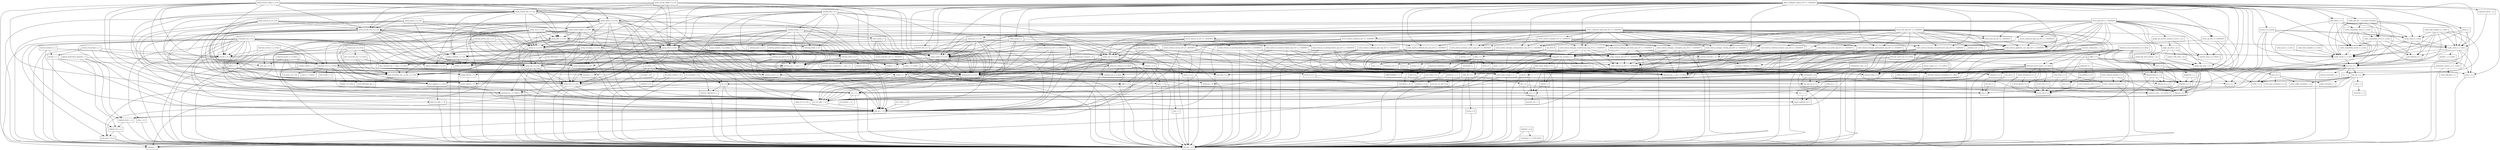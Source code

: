 digraph dependencies {
  node [shape = box, fontsize=10.0];
  activemq_broker_5_14_5 -> activemq_client_5_14_5;
  activemq_broker_5_14_5 -> geronimo_jms_1_1_spec_1_1_1;
  activemq_broker_5_14_5 -> hawtbuf_1_11;
  activemq_broker_5_14_5 -> jboss_transaction_api_1_2_spec_1_0_1_Final;
  activemq_broker_5_14_5 -> org_osgi_core_6_0_0;
  activemq_broker_5_14_5 -> slf4j_api_1_7_25;
  activemq_broker_5_14_5 -> xml_apis_1_4_01;
  activemq_client_5_14_5 -> commons_net_3_6;
  activemq_client_5_14_5 -> geronimo_j2ee_management_1_1_spec_1_0_1;
  activemq_client_5_14_5 -> geronimo_jms_1_1_spec_1_1_1;
  activemq_client_5_14_5 -> hawtbuf_1_11;
  activemq_client_5_14_5 -> jboss_transaction_api_1_2_spec_1_0_1_Final;
  activemq_client_5_14_5 -> slf4j_api_1_7_25;
  activemq_client_5_14_5 -> xml_apis_1_4_01;
  activemq_jms_pool_5_14_5 -> commons_pool2_2_4_2;
  activemq_jms_pool_5_14_5 -> geronimo_jms_1_1_spec_1_1_1;
  activemq_jms_pool_5_14_5 -> jboss_transaction_api_1_2_spec_1_0_1_Final;
  activemq_jms_pool_5_14_5 -> slf4j_api_1_7_25;
  activemq_kahadb_store_5_14_5 -> activemq_broker_5_14_5;
  activemq_kahadb_store_5_14_5 -> activemq_client_5_14_5;
  activemq_kahadb_store_5_14_5 -> geronimo_jms_1_1_spec_1_1_1;
  activemq_kahadb_store_5_14_5 -> jboss_transaction_api_1_2_spec_1_0_1_Final;
  activemq_kahadb_store_5_14_5 -> slf4j_api_1_7_25;
  activemq_openwire_legacy_5_14_5 -> activemq_client_5_14_5;
  activemq_pool_5_14_5 -> activemq_client_5_14_5;
  activemq_pool_5_14_5 -> activemq_jms_pool_5_14_5;
  activemq_pool_5_14_5 -> geronimo_jms_1_1_spec_1_1_1;
  activemq_pool_5_14_5 -> jboss_transaction_api_1_2_spec_1_0_1_Final;
  activemq_pool_5_14_5 -> slf4j_api_1_7_25;
  activemq_spring_5_14_5 -> activemq_broker_5_14_5;
  activemq_spring_5_14_5 -> activemq_client_5_14_5;
  activemq_spring_5_14_5 -> activemq_jms_pool_5_14_5;
  activemq_spring_5_14_5 -> activemq_pool_5_14_5;
  activemq_spring_5_14_5 -> geronimo_jms_1_1_spec_1_1_1;
  activemq_spring_5_14_5 -> jboss_transaction_api_1_2_spec_1_0_1_Final;
  activemq_spring_5_14_5 -> org_osgi_core_6_0_0;
  activemq_spring_5_14_5 -> slf4j_api_1_7_25;
  activemq_spring_5_14_5 -> spring_beans_5_0_0_RC1;
  activemq_spring_5_14_5 -> spring_context_5_0_0_RC1;
  activemq_spring_5_14_5 -> spring_core_5_0_0_RC1;
  activemq_spring_5_14_5 -> xbean_spring_4_5;
  activemq_web_5_14_5 -> activemq_broker_5_14_5;
  activemq_web_5_14_5 -> activemq_client_5_14_5;
  activemq_web_5_14_5 -> activemq_spring_5_14_5;
  activemq_web_5_14_5 -> geronimo_jms_1_1_spec_1_1_1;
  activemq_web_5_14_5 -> rome_1_0;
  activemq_web_5_14_5 -> slf4j_api_1_7_25;
  activemq_web_5_14_5 -> spring_beans_5_0_0_RC1;
  activemq_web_5_14_5 -> spring_core_5_0_0_RC1;
  activemq_web_5_14_5 -> spring_web_5_0_0_RC1;
  activemq_web_5_14_5 -> spring_webmvc_5_0_0_RC1;
  activemq_web_5_14_5 -> xstream_1_4_10;
  ant_1_10_1 -> ant_launcher_1_10_1;
  ant_1_10_1 -> xml_apis_1_4_01;
  asm_tree_5_2 -> asm_5_2;
  asm_util_5_2 -> asm_5_2;
  asm_util_5_2 -> asm_tree_5_2;
  aspectjweaver_1_9_0_BETA_4 -> jcl_over_slf4j_1_7_25;
  aspectjweaver_1_9_0_BETA_4 -> xml_apis_1_4_01;
  atmosphere_runtime_2_4_11_vaadin1 -> commons_pool2_2_4_2;
  atmosphere_runtime_2_4_11_vaadin1 -> vaadin_slf4j_jdk14_1_6_1;
  atmosphere_runtime_2_4_11_vaadin1 -> xml_apis_1_4_01;
  autoencoder_0_1 -> ejml_0_22;
  autoencoder_0_1 -> jcommon_1_0_16;
  autoencoder_0_1 -> jfreechart_1_0_13;
  autoencoder_0_1 -> scala_library_2_10_2;
  autoencoder_0_1 -> scala_swing_2_10_2;
  autoencoder_0_1 -> weka_dev_3_9_1;
  bcpkix_jdk15on_1_57 -> bcprov_jdk15on_1_57;
  bmad_2_4 -> weka_dev_3_9_1;
  bounce_0_18 -> xml_apis_1_4_01;
  cglib_3_2_5 -> ant_1_10_1;
  cglib_3_2_5 -> asm_5_2;
  citizen_intelligence_agency_2017_6_7_SNAPSHOT -> commons_beanutils_1_9_3;
  citizen_intelligence_agency_2017_6_7_SNAPSHOT -> commons_lang_2_6_0_redhat_6;
  citizen_intelligence_agency_2017_6_7_SNAPSHOT -> commons_lang3_3_5;
  citizen_intelligence_agency_2017_6_7_SNAPSHOT -> dcharts_2_0_0_hack23;
  citizen_intelligence_agency_2017_6_7_SNAPSHOT -> ehcache_2_10_4;
  citizen_intelligence_agency_2017_6_7_SNAPSHOT -> ehcache_web_2_0_4;
  citizen_intelligence_agency_2017_6_7_SNAPSHOT -> gantt_addon_1_0_0;
  citizen_intelligence_agency_2017_6_7_SNAPSHOT -> hibernate_jpa_2_1_api_1_0_0_Final;
  citizen_intelligence_agency_2017_6_7_SNAPSHOT -> joda_time_2_9_9;
  citizen_intelligence_agency_2017_6_7_SNAPSHOT -> jsoup_1_10_2;
  citizen_intelligence_agency_2017_6_7_SNAPSHOT -> model_common_api_2017_6_7_SNAPSHOT;
  citizen_intelligence_agency_2017_6_7_SNAPSHOT -> model_external_riksdagen_documentcontent_impl_2017_6_7_SNAPSHOT;
  citizen_intelligence_agency_2017_6_7_SNAPSHOT -> model_external_riksdagen_dokumentlista_impl_2017_6_7_SNAPSHOT;
  citizen_intelligence_agency_2017_6_7_SNAPSHOT -> model_external_riksdagen_dokumentstatus_impl_2017_6_7_SNAPSHOT;
  citizen_intelligence_agency_2017_6_7_SNAPSHOT -> model_external_riksdagen_person_impl_2017_6_7_SNAPSHOT;
  citizen_intelligence_agency_2017_6_7_SNAPSHOT -> model_external_riksdagen_utskottsforslag_impl_2017_6_7_SNAPSHOT;
  citizen_intelligence_agency_2017_6_7_SNAPSHOT -> model_external_worldbank_data_impl_2017_6_7_SNAPSHOT;
  citizen_intelligence_agency_2017_6_7_SNAPSHOT -> model_internal_application_user_impl_2017_6_7_SNAPSHOT;
  citizen_intelligence_agency_2017_6_7_SNAPSHOT -> qrcode_2_1;
  citizen_intelligence_agency_2017_6_7_SNAPSHOT -> responsive_layout_1_3_4;
  citizen_intelligence_agency_2017_6_7_SNAPSHOT -> service_api_2017_6_7_SNAPSHOT;
  citizen_intelligence_agency_2017_6_7_SNAPSHOT -> service_external_esv_2017_6_7_SNAPSHOT;
  citizen_intelligence_agency_2017_6_7_SNAPSHOT -> slf4j_api_1_7_25;
  citizen_intelligence_agency_2017_6_7_SNAPSHOT -> spring_aop_5_0_0_RC1;
  citizen_intelligence_agency_2017_6_7_SNAPSHOT -> spring_beans_5_0_0_RC1;
  citizen_intelligence_agency_2017_6_7_SNAPSHOT -> spring_context_5_0_0_RC1;
  citizen_intelligence_agency_2017_6_7_SNAPSHOT -> spring_security_core_5_0_0_M1;
  citizen_intelligence_agency_2017_6_7_SNAPSHOT -> spring_security_web_5_0_0_M1;
  citizen_intelligence_agency_2017_6_7_SNAPSHOT -> spring_tx_5_0_0_RC1;
  citizen_intelligence_agency_2017_6_7_SNAPSHOT -> spring_web_5_0_0_RC1;
  citizen_intelligence_agency_2017_6_7_SNAPSHOT -> vaadin_compatibility_server_8_1_0_beta1;
  citizen_intelligence_agency_2017_6_7_SNAPSHOT -> vaadin_compatibility_shared_8_1_0_beta1;
  citizen_intelligence_agency_2017_6_7_SNAPSHOT -> vaadin_grid_util_1_2_0_hack23v7vaadin8r3;
  citizen_intelligence_agency_2017_6_7_SNAPSHOT -> vaadin_server_8_1_0_beta1;
  citizen_intelligence_agency_2017_6_7_SNAPSHOT -> vaadin_shared_8_1_0_beta1;
  citizen_intelligence_agency_2017_6_7_SNAPSHOT -> vaadin_spring_2_0_1;
  colt_2_1_4 -> concurrent_1_3_4;
  commons_beanutils_1_9_3 -> commons_collections_3_2_2_redhat_2;
  commons_beanutils_1_9_3 -> jcl_over_slf4j_1_7_25;
  commons_collections4_4_1 -> xml_apis_1_4_01;
  commons_configuration_1_10 -> commons_beanutils_1_9_3;
  commons_configuration_1_10 -> commons_codec_1_10_0_redhat_5;
  commons_configuration_1_10 -> commons_collections_3_2_2_redhat_2;
  commons_configuration_1_10 -> commons_lang_2_6_0_redhat_6;
  commons_configuration_1_10 -> jcl_over_slf4j_1_7_25;
  commons_configuration_1_10 -> xml_apis_1_4_01;
  commons_dbcp2_2_1_1 -> commons_pool2_2_4_2;
  commons_dbcp2_2_1_1 -> jboss_transaction_api_1_2_spec_1_0_1_Final;
  commons_dbcp2_2_1_1 -> jcl_over_slf4j_1_7_25;
  commons_pool2_2_4_2 -> cglib_3_2_5;
  core_1_1_2 -> arpack_combined_all_0_1;
  dcharts_2_0_0_hack23 -> commons_codec_1_10_0_redhat_5;
  dcharts_2_0_0_hack23 -> commons_lang3_3_5;
  dcharts_2_0_0_hack23 -> gwt_user_2_8_1;
  dcharts_2_0_0_hack23 -> vaadin_client_8_1_0_beta1;
  dcharts_2_0_0_hack23 -> vaadin_server_8_1_0_beta1;
  dcharts_2_0_0_hack23 -> vaadin_shared_8_1_0_beta1;
  dom4j_1_6_1 -> xml_apis_1_4_01;
  dom4j_1_6_1 -> xpp3_1_1_6;
  ehcache_2_10_4 -> hibernate_core_5_2_10_Final;
  ehcache_2_10_4 -> jboss_transaction_api_1_2_spec_1_0_1_Final;
  ehcache_2_10_4 -> slf4j_api_1_7_25;
  ehcache_2_10_4 -> xml_apis_1_4_01;
  ehcache_3_3_1 -> cache_api_1_0_0;
  ehcache_3_3_1 -> slf4j_api_1_7_25;
  ehcache_3_3_1 -> xml_apis_1_4_01;
  ehcache_clustered_3_3_1 -> ehcache_2_10_4;
  ehcache_clustered_3_3_1 -> ehcache_3_3_1;
  ehcache_clustered_3_3_1 -> slf4j_api_1_7_25;
  ehcache_clustered_3_3_1 -> xml_apis_1_4_01;
  ehcache_transactions_3_3_1 -> ehcache_2_10_4;
  ehcache_transactions_3_3_1 -> ehcache_3_3_1;
  ehcache_transactions_3_3_1 -> jboss_transaction_api_1_2_spec_1_0_1_Final;
  ehcache_transactions_3_3_1 -> slf4j_api_1_7_25;
  ehcache_transactions_3_3_1 -> xml_apis_1_4_01;
  ehcache_web_2_0_4 -> ehcache_2_10_4;
  ehcache_web_2_0_4 -> slf4j_api_1_7_25;
  encrypt_properties_2017_6_7_SNAPSHOT -> bcprov_jdk15on_1_57;
  encrypt_properties_2017_6_7_SNAPSHOT -> jasypt_1_9_3_redhat_3;
  fluent_hc_4_5_3 -> httpclient_4_5_3;
  fluent_hc_4_5_3 -> httpcore_4_4_6;
  gantt_addon_1_0_0 -> gwt_user_2_8_1;
  gantt_addon_1_0_0 -> vaadin_client_8_1_0_beta1;
  gantt_addon_1_0_0 -> vaadin_compatibility_client_8_1_0_beta1;
  gantt_addon_1_0_0 -> vaadin_compatibility_server_8_1_0_beta1;
  gantt_addon_1_0_0 -> vaadin_compatibility_shared_8_1_0_beta1;
  gantt_addon_1_0_0 -> vaadin_server_8_1_0_beta1;
  gantt_addon_1_0_0 -> vaadin_shared_8_1_0_beta1;
  geronimo_jms_1_1_spec_1_1_1 -> jboss_transaction_api_1_2_spec_1_0_1_Final;
  google_api_client_1_22_0 -> google_http_client_1_22_0;
  google_api_client_1_22_0 -> google_http_client_jackson2_1_22_0;
  google_api_client_1_22_0 -> google_oauth_client_1_22_0;
  google_api_client_1_22_0 -> guava_22_0;
  google_api_services_translate_v2_rev51_1_22_0 -> google_api_client_1_22_0;
  google_api_services_translate_v2_rev51_1_22_0 -> google_http_client_1_22_0;
  google_http_client_1_22_0 -> httpclient_4_5_3;
  google_http_client_1_22_0 -> httpcore_4_4_6;
  google_http_client_1_22_0 -> jsr305_1_3_9;
  google_http_client_jackson2_1_22_0 -> google_http_client_1_22_0;
  google_http_client_jackson2_1_22_0 -> jackson_core_2_9_0_pr3;
  google_oauth_client_1_22_0 -> google_http_client_1_22_0;
  googleauth_1_1_1 -> commons_codec_1_10_0_redhat_5;
  googleauth_1_1_1 -> httpclient_4_5_3;
  guava_22_0 -> animal_sniffer_annotations_1_14;
  guava_22_0 -> error_prone_annotations_2_0_18;
  guava_22_0 -> j2objc_annotations_1_1;
  guava_22_0 -> jsr305_1_3_9;
  gwt_dev_2_8_1 -> animal_sniffer_annotations_1_14;
  gwt_dev_2_8_1 -> ant_1_10_1;
  gwt_dev_2_8_1 -> asm_5_2;
  gwt_dev_2_8_1 -> colt_2_1_4;
  gwt_dev_2_8_1 -> gson_2_8_1;
  gwt_dev_2_8_1 -> j2objc_annotations_1_1;
  gwt_dev_2_8_1 -> jsr305_1_3_9;
  gwt_dev_2_8_1 -> org_osgi_core_6_0_0;
  gwt_dev_2_8_1 -> xml_apis_1_4_01;
  gwt_elemental_2_8_1 -> gwt_user_2_8_1;
  gwt_user_2_8_1 -> asm_5_2;
  gwt_user_2_8_1 -> commons_io_2_5;
  gwt_user_2_8_1 -> gson_2_8_1;
  gwt_user_2_8_1 -> gwt_dev_2_8_1;
  gwt_user_2_8_1 -> icu4j_59_1;
  gwt_user_2_8_1 -> jsinterop_annotations_1_0_1;
  gwt_user_2_8_1 -> jsr305_1_3_9;
  gwt_user_2_8_1 -> junit_4_12;
  gwt_user_2_8_1 -> sac_1_3;
  gwt_user_2_8_1 -> validation_api_2_0_0_Beta2;
  gwt_user_2_8_1 -> xml_apis_1_4_01;
  hawtdispatch_1_22 -> asm_5_2;
  hawtdispatch_1_22 -> org_osgi_core_6_0_0;
  hawtdispatch_scala_1_22 -> hawtdispatch_1_22;
  hawtdispatch_scala_1_22 -> scala_library_2_10_2;
  hawtdispatch_transport_1_22 -> hawtbuf_1_11;
  hawtdispatch_transport_1_22 -> hawtdispatch_1_22;
  hibernate_commons_annotations_5_0_1_Final -> jboss_logging_3_3_1_Final;
  hibernate_core_5_2_10_Final -> ant_1_10_1;
  hibernate_core_5_2_10_Final -> antlr_2_7_7_redhat_7;
  hibernate_core_5_2_10_Final -> byte_buddy_1_7_0;
  hibernate_core_5_2_10_Final -> classmate_1_3_3;
  hibernate_core_5_2_10_Final -> dom4j_1_6_1;
  hibernate_core_5_2_10_Final -> hibernate_commons_annotations_5_0_1_Final;
  hibernate_core_5_2_10_Final -> hibernate_jpa_2_1_api_1_0_0_Final;
  hibernate_core_5_2_10_Final -> jandex_2_0_3_Final;
  hibernate_core_5_2_10_Final -> javassist_3_22_0_CR1;
  hibernate_core_5_2_10_Final -> jboss_logging_3_3_1_Final;
  hibernate_core_5_2_10_Final -> jboss_transaction_api_1_2_spec_1_0_1_Final;
  hibernate_core_5_2_10_Final -> validation_api_2_0_0_Beta2;
  hibernate_core_5_2_10_Final -> xml_apis_1_4_01;
  hibernate_ehcache_5_2_10_Final -> ehcache_2_10_4;
  hibernate_ehcache_5_2_10_Final -> hibernate_core_5_2_10_Final;
  hibernate_ehcache_5_2_10_Final -> jboss_logging_3_3_1_Final;
  hibernate_ehcache_5_2_10_Final -> jboss_transaction_api_1_2_spec_1_0_1_Final;
  hibernate_jcache_5_2_10_Final -> cache_api_1_0_0;
  hibernate_jcache_5_2_10_Final -> hibernate_core_5_2_10_Final;
  hibernate_jcache_5_2_10_Final -> jboss_logging_3_3_1_Final;
  hibernate_jcache_5_2_10_Final -> jboss_transaction_api_1_2_spec_1_0_1_Final;
  hibernate_search_elasticsearch_5_8_0_Beta2 -> gson_2_8_1;
  hibernate_search_elasticsearch_5_8_0_Beta2 -> hibernate_commons_annotations_5_0_1_Final;
  hibernate_search_elasticsearch_5_8_0_Beta2 -> hibernate_search_engine_5_8_0_Beta2;
  hibernate_search_elasticsearch_5_8_0_Beta2 -> httpasyncclient_4_1_2;
  hibernate_search_elasticsearch_5_8_0_Beta2 -> httpclient_4_5_3;
  hibernate_search_elasticsearch_5_8_0_Beta2 -> httpcore_4_4_6;
  hibernate_search_elasticsearch_5_8_0_Beta2 -> jboss_logging_3_3_1_Final;
  hibernate_search_elasticsearch_5_8_0_Beta2 -> lucene_analyzers_common_5_5_4;
  hibernate_search_elasticsearch_5_8_0_Beta2 -> lucene_core_5_5_4;
  hibernate_search_elasticsearch_5_8_0_Beta2 -> lucene_facet_5_5_4;
  hibernate_search_elasticsearch_5_8_0_Beta2 -> rest_5_3_0;
  hibernate_search_elasticsearch_5_8_0_Beta2 -> sniffer_5_3_0;
  hibernate_search_engine_5_8_0_Beta2 -> hibernate_commons_annotations_5_0_1_Final;
  hibernate_search_engine_5_8_0_Beta2 -> jboss_logging_3_3_1_Final;
  hibernate_search_engine_5_8_0_Beta2 -> jboss_transaction_api_1_2_spec_1_0_1_Final;
  hibernate_search_engine_5_8_0_Beta2 -> lucene_analyzers_common_5_5_4;
  hibernate_search_engine_5_8_0_Beta2 -> lucene_core_5_5_4;
  hibernate_search_engine_5_8_0_Beta2 -> lucene_facet_5_5_4;
  hibernate_search_engine_5_8_0_Beta2 -> lucene_misc_5_5_4;
  hibernate_search_engine_5_8_0_Beta2 -> lucene_queries_5_5_4;
  hibernate_search_engine_5_8_0_Beta2 -> lucene_queryparser_5_5_4;
  hibernate_search_engine_5_8_0_Beta2 -> xml_apis_1_4_01;
  hibernate_search_orm_5_8_0_Beta2 -> hibernate_commons_annotations_5_0_1_Final;
  hibernate_search_orm_5_8_0_Beta2 -> hibernate_core_5_2_10_Final;
  hibernate_search_orm_5_8_0_Beta2 -> hibernate_jpa_2_1_api_1_0_0_Final;
  hibernate_search_orm_5_8_0_Beta2 -> hibernate_search_engine_5_8_0_Beta2;
  hibernate_search_orm_5_8_0_Beta2 -> jboss_transaction_api_1_2_spec_1_0_1_Final;
  hibernate_search_orm_5_8_0_Beta2 -> lucene_core_5_5_4;
  hibernate_validator_6_0_0_Beta2 -> classmate_1_3_3;
  hibernate_validator_6_0_0_Beta2 -> hibernate_jpa_2_1_api_1_0_0_Final;
  hibernate_validator_6_0_0_Beta2 -> jboss_logging_3_3_1_Final;
  hibernate_validator_6_0_0_Beta2 -> joda_time_2_9_9;
  hibernate_validator_6_0_0_Beta2 -> jsoup_1_10_2;
  hibernate_validator_6_0_0_Beta2 -> validation_api_2_0_0_Beta2;
  hibernate_validator_6_0_0_Beta2 -> xml_apis_1_4_01;
  httpasyncclient_4_1_2 -> httpclient_4_5_3;
  httpasyncclient_4_1_2 -> httpcore_4_4_6;
  httpasyncclient_4_1_2 -> httpcore_nio_4_4_5;
  httpasyncclient_4_1_2 -> jcl_over_slf4j_1_7_25;
  httpclient_4_5_3 -> commons_codec_1_10_0_redhat_5;
  httpclient_4_5_3 -> httpcore_4_4_6;
  httpclient_4_5_3 -> jcl_over_slf4j_1_7_25;
  httpcore_nio_4_4_5 -> httpcore_4_4_6;
  hyperjaxb3_ejb_roundtrip_0_6_1 -> commons_io_2_5;
  hyperjaxb3_ejb_roundtrip_0_6_1 -> commons_lang3_3_5;
  hyperjaxb3_ejb_roundtrip_0_6_1 -> hibernate_jpa_2_1_api_1_0_0_Final;
  hyperjaxb3_ejb_roundtrip_0_6_1 -> hyperjaxb3_ejb_runtime_0_6_1;
  hyperjaxb3_ejb_roundtrip_0_6_1 -> jaxb2_basics_runtime_0_11_1;
  hyperjaxb3_ejb_roundtrip_0_6_1 -> jaxb2_basics_testing_0_10_0;
  hyperjaxb3_ejb_roundtrip_0_6_1 -> jcl_over_slf4j_1_7_25;
  hyperjaxb3_ejb_roundtrip_0_6_1 -> junit_4_12;
  hyperjaxb3_ejb_roundtrip_0_6_1 -> xml_apis_1_4_01;
  hyperjaxb3_ejb_roundtrip_0_6_1 -> xmlunit_1_5;
  hyperjaxb3_ejb_runtime_0_6_1 -> commons_lang3_3_5;
  hyperjaxb3_ejb_runtime_0_6_1 -> hibernate_jpa_2_1_api_1_0_0_Final;
  hyperjaxb3_ejb_runtime_0_6_1 -> xml_apis_1_4_01;
  icu4j_59_1 -> xml_apis_1_4_01;
  itext_2_1_7 -> bcpkix_jdk15on_1_57;
  itext_2_1_7 -> bcprov_jdk15on_1_57;
  itext_2_1_7 -> xml_apis_1_4_01;
  jackson_databind_2_9_0_pr3 -> jackson_annotations_2_9_0_pr3;
  jackson_databind_2_9_0_pr3 -> jackson_core_2_9_0_pr3;
  jackson_databind_2_9_0_pr3 -> xml_apis_1_4_01;
  jackson_mapper_asl_1_9_13_redhat_3 -> jackson_core_asl_1_9_13_redhat_3;
  jackson_mapper_asl_1_9_13_redhat_3 -> joda_time_2_9_9;
  jackson_mapper_asl_1_9_13_redhat_3 -> xml_apis_1_4_01;
  jandex_2_0_3_Final -> ant_1_10_1;
  jasypt_1_9_3_redhat_3 -> icu4j_59_1;
  jasypt_hibernate4_1_9_2 -> hibernate_core_5_2_10_Final;
  jasypt_hibernate4_1_9_2 -> jasypt_1_9_3_redhat_3;
  jasypt_spring31_1_9_3_redhat_3 -> jasypt_1_9_3_redhat_3;
  jasypt_spring31_1_9_3_redhat_3 -> spring_beans_5_0_0_RC1;
  jasypt_spring31_1_9_3_redhat_3 -> spring_context_5_0_0_RC1;
  jasypt_spring31_1_9_3_redhat_3 -> spring_core_5_0_0_RC1;
  jasypt_spring31_1_9_3_redhat_3 -> xml_apis_1_4_01;
  java_cup_11b_2015_03_26 -> ant_1_10_1;
  javamelody_core_1_67_0 -> activation_1_1;
  javamelody_core_1_67_0 -> commons_dbcp2_2_1_1;
  javamelody_core_1_67_0 -> ehcache_2_10_4;
  javamelody_core_1_67_0 -> hibernate_core_5_2_10_Final;
  javamelody_core_1_67_0 -> hibernate_jpa_2_1_api_1_0_0_Final;
  javamelody_core_1_67_0 -> itext_2_1_7;
  javamelody_core_1_67_0 -> javax_interceptor_api_1_2;
  javamelody_core_1_67_0 -> javax_mail_1_6_0_rc2;
  javamelody_core_1_67_0 -> jrobin_1_6_0;
  javamelody_core_1_67_0 -> log4j_over_slf4j_1_7_25;
  javamelody_core_1_67_0 -> logback_classic_1_2_3;
  javamelody_core_1_67_0 -> logback_core_1_2_3;
  javamelody_core_1_67_0 -> slf4j_api_1_7_25;
  javamelody_core_1_67_0 -> spring_aop_5_0_0_RC1;
  javamelody_core_1_67_0 -> spring_beans_5_0_0_RC1;
  javamelody_core_1_67_0 -> spring_context_5_0_0_RC1;
  javamelody_core_1_67_0 -> spring_core_5_0_0_RC1;
  javamelody_core_1_67_0 -> spring_web_5_0_0_RC1;
  javamelody_core_1_67_0 -> xml_apis_1_4_01;
  javamelody_core_1_67_0 -> xstream_1_4_10;
  javax_mail_1_6_0_rc2 -> activation_1_1;
  javax_mail_1_6_0_rc2 -> xml_apis_1_4_01;
  jaxb2_basics_runtime_0_11_1 -> activation_1_1;
  jaxb2_basics_runtime_0_11_1 -> xml_apis_1_4_01;
  jaxb2_basics_testing_0_10_0 -> commons_io_2_5;
  jaxb2_basics_testing_0_10_0 -> jaxb2_basics_runtime_0_11_1;
  jaxb2_basics_testing_0_10_0 -> jcl_over_slf4j_1_7_25;
  jaxb2_basics_testing_0_10_0 -> junit_4_12;
  jaxb2_basics_testing_0_10_0 -> xml_apis_1_4_01;
  jaxb2_basics_testing_0_10_0 -> xmlunit_1_5;
  jaxb2_basics_tools_0_10_0 -> commons_beanutils_1_9_3;
  jaxb2_basics_tools_0_10_0 -> commons_lang3_3_5;
  jaxb2_basics_tools_0_10_0 -> jaxb2_basics_runtime_0_11_1;
  jaxb2_basics_tools_0_10_0 -> jcl_over_slf4j_1_7_25;
  jaxb2_basics_tools_0_10_0 -> spring_beans_5_0_0_RC1;
  jaxb2_basics_tools_0_10_0 -> spring_context_5_0_0_RC1;
  jaxb2_basics_tools_0_10_0 -> xml_apis_1_4_01;
  jboss_connector_api_1_7_spec_1_0_0_Final -> jboss_transaction_api_1_2_spec_1_0_1_Final;
  jboss_logging_3_3_1_Final -> log4j_over_slf4j_1_7_25;
  jboss_logging_3_3_1_Final -> slf4j_api_1_7_25;
  jboss_transaction_api_1_2_spec_1_0_1_Final -> javax_interceptor_api_1_2;
  jboss_transaction_spi_7_6_0_Final -> jboss_connector_api_1_7_spec_1_0_0_Final;
  jboss_transaction_spi_7_6_0_Final -> jboss_logging_3_3_1_Final;
  jboss_transaction_spi_7_6_0_Final -> jboss_transaction_api_1_2_spec_1_0_1_Final;
  jcl_over_slf4j_1_7_25 -> slf4j_api_1_7_25;
  jcommon_1_0_16 -> xml_apis_1_4_01;
  jdom2_2_0_6 -> xml_apis_1_4_01;
  jfilechooser_bookmarks_0_1_5 -> jclipboardhelper_0_1_0;
  jfreechart_1_0_13 -> jcommon_1_0_16;
  jfreechart_1_0_13 -> xml_apis_1_4_01;
  jna_platform_4_4_0 -> jna_4_4_0;
  jrobin_1_6_0 -> xml_apis_1_4_01;
  jsoup_1_10_2 -> xml_apis_1_4_01;
  jul_to_slf4j_1_7_25 -> slf4j_api_1_7_25;
  junit_4_12 -> hamcrest_core_1_3;
  liquibase_core_3_5_3 -> ant_1_10_1;
  liquibase_core_3_5_3 -> org_osgi_core_6_0_0;
  liquibase_core_3_5_3 -> snakeyaml_1_18;
  liquibase_core_3_5_3 -> spring_beans_5_0_0_RC1;
  liquibase_core_3_5_3 -> spring_context_5_0_0_RC1;
  liquibase_core_3_5_3 -> spring_core_5_0_0_RC1;
  liquibase_core_3_5_3 -> xml_apis_1_4_01;
  log4j_over_slf4j_1_7_25 -> slf4j_api_1_7_25;
  log4j_over_slf4j_1_7_25 -> xml_apis_1_4_01;
  logback_classic_1_2_3 -> logback_core_1_2_3;
  logback_classic_1_2_3 -> slf4j_api_1_7_25;
  logback_classic_1_2_3 -> xml_apis_1_4_01;
  logback_core_1_2_3 -> javax_mail_1_6_0_rc2;
  logback_core_1_2_3 -> xml_apis_1_4_01;
  logback_elasticsearch_appender_1_5 -> jackson_core_2_9_0_pr3;
  logback_elasticsearch_appender_1_5 -> logback_classic_1_2_3;
  logback_elasticsearch_appender_1_5 -> logback_core_1_2_3;
  logback_elasticsearch_appender_1_5 -> slf4j_api_1_7_25;
  lucene_analyzers_common_5_5_4 -> lucene_core_5_5_4;
  lucene_analyzers_common_5_5_4 -> xml_apis_1_4_01;
  lucene_analyzers_phonetic_5_5_4 -> commons_codec_1_10_0_redhat_5;
  lucene_analyzers_phonetic_5_5_4 -> lucene_analyzers_common_5_5_4;
  lucene_analyzers_phonetic_5_5_4 -> lucene_core_5_5_4;
  lucene_backward_codecs_5_5_4 -> lucene_core_5_5_4;
  lucene_facet_5_5_4 -> lucene_core_5_5_4;
  lucene_facet_5_5_4 -> lucene_queries_5_5_4;
  lucene_misc_5_5_4 -> lucene_core_5_5_4;
  lucene_queries_5_5_4 -> lucene_core_5_5_4;
  lucene_queryparser_5_5_4 -> lucene_core_5_5_4;
  lucene_queryparser_5_5_4 -> lucene_queries_5_5_4;
  lucene_queryparser_5_5_4 -> xml_apis_1_4_01;
  meka_1_9_1 -> autoencoder_0_1;
  meka_1_9_1 -> bmad_2_4;
  meka_1_9_1 -> jama_1_0_3;
  meka_1_9_1 -> jclipboardhelper_0_1_0;
  meka_1_9_1 -> jfilechooser_bookmarks_0_1_5;
  meka_1_9_1 -> markdownj_core_0_4;
  meka_1_9_1 -> mst_4_0;
  meka_1_9_1 -> mulan_1_4_0;
  meka_1_9_1 -> scala_library_2_10_2;
  meka_1_9_1 -> trove4j_3_0_3;
  meka_1_9_1 -> weka_dev_3_9_1;
  moa_2016_04 -> meka_1_9_1;
  moa_2016_04 -> sizeofag_1_0_0;
  moa_2016_04 -> weka_dev_3_9_1;
  model_common_impl_2017_6_7_SNAPSHOT -> model_common_api_2017_6_7_SNAPSHOT;
  model_common_impl_2017_6_7_SNAPSHOT -> slf4j_api_1_7_25;
  model_external_riksdagen_documentcontent_impl_2017_6_7_SNAPSHOT -> hibernate_jpa_2_1_api_1_0_0_Final;
  model_external_riksdagen_documentcontent_impl_2017_6_7_SNAPSHOT -> hyperjaxb3_ejb_roundtrip_0_6_1;
  model_external_riksdagen_documentcontent_impl_2017_6_7_SNAPSHOT -> jaxb2_basics_runtime_0_11_1;
  model_external_riksdagen_documentcontent_impl_2017_6_7_SNAPSHOT -> model_common_api_2017_6_7_SNAPSHOT;
  model_external_riksdagen_documentcontent_impl_2017_6_7_SNAPSHOT -> model_common_impl_2017_6_7_SNAPSHOT;
  model_external_riksdagen_documentcontent_impl_2017_6_7_SNAPSHOT -> xml_apis_1_4_01;
  model_external_riksdagen_dokumentlista_impl_2017_6_7_SNAPSHOT -> hibernate_jpa_2_1_api_1_0_0_Final;
  model_external_riksdagen_dokumentlista_impl_2017_6_7_SNAPSHOT -> hyperjaxb3_ejb_roundtrip_0_6_1;
  model_external_riksdagen_dokumentlista_impl_2017_6_7_SNAPSHOT -> jaxb2_basics_runtime_0_11_1;
  model_external_riksdagen_dokumentlista_impl_2017_6_7_SNAPSHOT -> model_common_api_2017_6_7_SNAPSHOT;
  model_external_riksdagen_dokumentlista_impl_2017_6_7_SNAPSHOT -> model_common_impl_2017_6_7_SNAPSHOT;
  model_external_riksdagen_dokumentlista_impl_2017_6_7_SNAPSHOT -> xml_apis_1_4_01;
  model_external_riksdagen_dokumentstatus_impl_2017_6_7_SNAPSHOT -> hibernate_jpa_2_1_api_1_0_0_Final;
  model_external_riksdagen_dokumentstatus_impl_2017_6_7_SNAPSHOT -> hyperjaxb3_ejb_roundtrip_0_6_1;
  model_external_riksdagen_dokumentstatus_impl_2017_6_7_SNAPSHOT -> jaxb2_basics_runtime_0_11_1;
  model_external_riksdagen_dokumentstatus_impl_2017_6_7_SNAPSHOT -> model_common_api_2017_6_7_SNAPSHOT;
  model_external_riksdagen_dokumentstatus_impl_2017_6_7_SNAPSHOT -> model_common_impl_2017_6_7_SNAPSHOT;
  model_external_riksdagen_dokumentstatus_impl_2017_6_7_SNAPSHOT -> xml_apis_1_4_01;
  model_external_riksdagen_person_impl_2017_6_7_SNAPSHOT -> hibernate_jpa_2_1_api_1_0_0_Final;
  model_external_riksdagen_person_impl_2017_6_7_SNAPSHOT -> hyperjaxb3_ejb_roundtrip_0_6_1;
  model_external_riksdagen_person_impl_2017_6_7_SNAPSHOT -> jaxb2_basics_runtime_0_11_1;
  model_external_riksdagen_person_impl_2017_6_7_SNAPSHOT -> model_common_api_2017_6_7_SNAPSHOT;
  model_external_riksdagen_person_impl_2017_6_7_SNAPSHOT -> model_common_impl_2017_6_7_SNAPSHOT;
  model_external_riksdagen_person_impl_2017_6_7_SNAPSHOT -> xml_apis_1_4_01;
  model_external_riksdagen_personlista_impl_2017_6_7_SNAPSHOT -> hibernate_jpa_2_1_api_1_0_0_Final;
  model_external_riksdagen_personlista_impl_2017_6_7_SNAPSHOT -> hyperjaxb3_ejb_roundtrip_0_6_1;
  model_external_riksdagen_personlista_impl_2017_6_7_SNAPSHOT -> jaxb2_basics_runtime_0_11_1;
  model_external_riksdagen_personlista_impl_2017_6_7_SNAPSHOT -> model_common_api_2017_6_7_SNAPSHOT;
  model_external_riksdagen_personlista_impl_2017_6_7_SNAPSHOT -> model_common_impl_2017_6_7_SNAPSHOT;
  model_external_riksdagen_personlista_impl_2017_6_7_SNAPSHOT -> xml_apis_1_4_01;
  model_external_riksdagen_utskottsforslag_impl_2017_6_7_SNAPSHOT -> hibernate_jpa_2_1_api_1_0_0_Final;
  model_external_riksdagen_utskottsforslag_impl_2017_6_7_SNAPSHOT -> hyperjaxb3_ejb_roundtrip_0_6_1;
  model_external_riksdagen_utskottsforslag_impl_2017_6_7_SNAPSHOT -> hyperjaxb3_ejb_runtime_0_6_1;
  model_external_riksdagen_utskottsforslag_impl_2017_6_7_SNAPSHOT -> jaxb2_basics_runtime_0_11_1;
  model_external_riksdagen_utskottsforslag_impl_2017_6_7_SNAPSHOT -> model_common_api_2017_6_7_SNAPSHOT;
  model_external_riksdagen_utskottsforslag_impl_2017_6_7_SNAPSHOT -> model_common_impl_2017_6_7_SNAPSHOT;
  model_external_riksdagen_utskottsforslag_impl_2017_6_7_SNAPSHOT -> xml_apis_1_4_01;
  model_external_riksdagen_votering_impl_2017_6_7_SNAPSHOT -> hibernate_jpa_2_1_api_1_0_0_Final;
  model_external_riksdagen_votering_impl_2017_6_7_SNAPSHOT -> hyperjaxb3_ejb_roundtrip_0_6_1;
  model_external_riksdagen_votering_impl_2017_6_7_SNAPSHOT -> jaxb2_basics_runtime_0_11_1;
  model_external_riksdagen_votering_impl_2017_6_7_SNAPSHOT -> model_common_api_2017_6_7_SNAPSHOT;
  model_external_riksdagen_votering_impl_2017_6_7_SNAPSHOT -> model_common_impl_2017_6_7_SNAPSHOT;
  model_external_riksdagen_votering_impl_2017_6_7_SNAPSHOT -> xml_apis_1_4_01;
  model_external_riksdagen_voteringlista_impl_2017_6_7_SNAPSHOT -> hibernate_jpa_2_1_api_1_0_0_Final;
  model_external_riksdagen_voteringlista_impl_2017_6_7_SNAPSHOT -> hyperjaxb3_ejb_roundtrip_0_6_1;
  model_external_riksdagen_voteringlista_impl_2017_6_7_SNAPSHOT -> jaxb2_basics_runtime_0_11_1;
  model_external_riksdagen_voteringlista_impl_2017_6_7_SNAPSHOT -> model_common_api_2017_6_7_SNAPSHOT;
  model_external_riksdagen_voteringlista_impl_2017_6_7_SNAPSHOT -> model_common_impl_2017_6_7_SNAPSHOT;
  model_external_riksdagen_voteringlista_impl_2017_6_7_SNAPSHOT -> xml_apis_1_4_01;
  model_external_val_kommunvalkrets_impl_2017_6_7_SNAPSHOT -> hibernate_jpa_2_1_api_1_0_0_Final;
  model_external_val_kommunvalkrets_impl_2017_6_7_SNAPSHOT -> hyperjaxb3_ejb_roundtrip_0_6_1;
  model_external_val_kommunvalkrets_impl_2017_6_7_SNAPSHOT -> jaxb2_basics_runtime_0_11_1;
  model_external_val_kommunvalkrets_impl_2017_6_7_SNAPSHOT -> model_common_api_2017_6_7_SNAPSHOT;
  model_external_val_kommunvalkrets_impl_2017_6_7_SNAPSHOT -> model_common_impl_2017_6_7_SNAPSHOT;
  model_external_val_kommunvalkrets_impl_2017_6_7_SNAPSHOT -> xml_apis_1_4_01;
  model_external_val_landstingvalkrets_impl_2017_6_7_SNAPSHOT -> hibernate_jpa_2_1_api_1_0_0_Final;
  model_external_val_landstingvalkrets_impl_2017_6_7_SNAPSHOT -> hyperjaxb3_ejb_roundtrip_0_6_1;
  model_external_val_landstingvalkrets_impl_2017_6_7_SNAPSHOT -> jaxb2_basics_runtime_0_11_1;
  model_external_val_landstingvalkrets_impl_2017_6_7_SNAPSHOT -> model_common_api_2017_6_7_SNAPSHOT;
  model_external_val_landstingvalkrets_impl_2017_6_7_SNAPSHOT -> model_common_impl_2017_6_7_SNAPSHOT;
  model_external_val_landstingvalkrets_impl_2017_6_7_SNAPSHOT -> xml_apis_1_4_01;
  model_external_val_partier_impl_2017_6_7_SNAPSHOT -> hibernate_jpa_2_1_api_1_0_0_Final;
  model_external_val_partier_impl_2017_6_7_SNAPSHOT -> hyperjaxb3_ejb_roundtrip_0_6_1;
  model_external_val_partier_impl_2017_6_7_SNAPSHOT -> jaxb2_basics_runtime_0_11_1;
  model_external_val_partier_impl_2017_6_7_SNAPSHOT -> model_common_api_2017_6_7_SNAPSHOT;
  model_external_val_partier_impl_2017_6_7_SNAPSHOT -> model_common_impl_2017_6_7_SNAPSHOT;
  model_external_val_partier_impl_2017_6_7_SNAPSHOT -> xml_apis_1_4_01;
  model_external_val_riksdagsvalkrets_impl_2017_6_7_SNAPSHOT -> hibernate_jpa_2_1_api_1_0_0_Final;
  model_external_val_riksdagsvalkrets_impl_2017_6_7_SNAPSHOT -> hyperjaxb3_ejb_roundtrip_0_6_1;
  model_external_val_riksdagsvalkrets_impl_2017_6_7_SNAPSHOT -> jaxb2_basics_runtime_0_11_1;
  model_external_val_riksdagsvalkrets_impl_2017_6_7_SNAPSHOT -> model_common_api_2017_6_7_SNAPSHOT;
  model_external_val_riksdagsvalkrets_impl_2017_6_7_SNAPSHOT -> model_common_impl_2017_6_7_SNAPSHOT;
  model_external_val_riksdagsvalkrets_impl_2017_6_7_SNAPSHOT -> xml_apis_1_4_01;
  model_external_worldbank_data_impl_2017_6_7_SNAPSHOT -> hibernate_jpa_2_1_api_1_0_0_Final;
  model_external_worldbank_data_impl_2017_6_7_SNAPSHOT -> hyperjaxb3_ejb_roundtrip_0_6_1;
  model_external_worldbank_data_impl_2017_6_7_SNAPSHOT -> jaxb2_basics_runtime_0_11_1;
  model_external_worldbank_data_impl_2017_6_7_SNAPSHOT -> model_common_api_2017_6_7_SNAPSHOT;
  model_external_worldbank_data_impl_2017_6_7_SNAPSHOT -> model_common_impl_2017_6_7_SNAPSHOT;
  model_external_worldbank_indicators_impl_2017_6_7_SNAPSHOT -> hibernate_jpa_2_1_api_1_0_0_Final;
  model_external_worldbank_indicators_impl_2017_6_7_SNAPSHOT -> hyperjaxb3_ejb_roundtrip_0_6_1;
  model_external_worldbank_indicators_impl_2017_6_7_SNAPSHOT -> jaxb2_basics_runtime_0_11_1;
  model_external_worldbank_indicators_impl_2017_6_7_SNAPSHOT -> model_common_api_2017_6_7_SNAPSHOT;
  model_external_worldbank_indicators_impl_2017_6_7_SNAPSHOT -> model_common_impl_2017_6_7_SNAPSHOT;
  model_external_worldbank_indicators_impl_2017_6_7_SNAPSHOT -> xml_apis_1_4_01;
  model_external_worldbank_topic_impl_2017_6_7_SNAPSHOT -> hibernate_jpa_2_1_api_1_0_0_Final;
  model_external_worldbank_topic_impl_2017_6_7_SNAPSHOT -> hyperjaxb3_ejb_roundtrip_0_6_1;
  model_external_worldbank_topic_impl_2017_6_7_SNAPSHOT -> jaxb2_basics_runtime_0_11_1;
  model_external_worldbank_topic_impl_2017_6_7_SNAPSHOT -> model_common_api_2017_6_7_SNAPSHOT;
  model_external_worldbank_topic_impl_2017_6_7_SNAPSHOT -> model_common_impl_2017_6_7_SNAPSHOT;
  model_external_worldbank_topic_impl_2017_6_7_SNAPSHOT -> xml_apis_1_4_01;
  model_internal_application_user_impl_2017_6_7_SNAPSHOT -> hibernate_jpa_2_1_api_1_0_0_Final;
  model_internal_application_user_impl_2017_6_7_SNAPSHOT -> jaxb2_basics_runtime_0_11_1;
  model_internal_application_user_impl_2017_6_7_SNAPSHOT -> model_common_api_2017_6_7_SNAPSHOT;
  model_internal_application_user_impl_2017_6_7_SNAPSHOT -> model_common_impl_2017_6_7_SNAPSHOT;
  model_internal_application_user_impl_2017_6_7_SNAPSHOT -> xml_apis_1_4_01;
  mtj_1_0_4 -> arpack_combined_all_0_1;
  mtj_1_0_4 -> core_1_1_2;
  mulan_1_4_0 -> weka_dev_3_9_1;
  mulan_1_4_0 -> xml_apis_1_4_01;
  narayana_jta_5_6_0_Final -> geronimo_jms_1_1_spec_1_1_1;
  narayana_jta_5_6_0_Final -> javax_interceptor_api_1_2;
  narayana_jta_5_6_0_Final -> jboss_connector_api_1_7_spec_1_0_0_Final;
  narayana_jta_5_6_0_Final -> jboss_logging_3_3_1_Final;
  narayana_jta_5_6_0_Final -> jboss_transaction_api_1_2_spec_1_0_1_Final;
  narayana_jta_5_6_0_Final -> jboss_transaction_spi_7_6_0_Final;
  narayana_jta_5_6_0_Final -> xml_apis_1_4_01;
  nekohtml_1_9_22 -> xercesImpl_2_11_0_SP5_redhat_1;
  nekohtml_1_9_22 -> xml_apis_1_4_01;
  netlib_java_1_1 -> arpack_combined_all_0_1;
  netlib_java_1_1 -> core_1_1_2;
  poi_3_16 -> commons_codec_1_10_0_redhat_5;
  poi_3_16 -> commons_collections4_4_1;
  poi_3_16 -> jcl_over_slf4j_1_7_25;
  poi_3_16 -> xml_apis_1_4_01;
  poi_ooxml_3_16 -> bcpkix_jdk15on_1_57;
  poi_ooxml_3_16 -> bcprov_jdk15on_1_57;
  poi_ooxml_3_16 -> commons_collections4_4_1;
  poi_ooxml_3_16 -> curvesapi_1_05;
  poi_ooxml_3_16 -> junit_4_12;
  poi_ooxml_3_16 -> poi_3_16;
  poi_ooxml_3_16 -> poi_ooxml_schemas_3_16;
  poi_ooxml_3_16 -> poi_scratchpad_3_16;
  poi_ooxml_3_16 -> xml_apis_1_4_01;
  poi_ooxml_3_16 -> xmlbeans_2_6_0;
  poi_ooxml_schemas_3_16 -> poi_ooxml_3_16;
  poi_ooxml_schemas_3_16 -> xml_apis_1_4_01;
  poi_ooxml_schemas_3_16 -> xmlbeans_2_6_0;
  poi_scratchpad_3_16 -> poi_3_16;
  poi_scratchpad_3_16 -> xml_apis_1_4_01;
  postgresql_42_1_1 -> jboss_transaction_api_1_2_spec_1_0_1_Final;
  postgresql_42_1_1 -> jna_4_4_0;
  postgresql_42_1_1 -> jna_platform_4_4_0;
  postgresql_42_1_1 -> org_osgi_core_6_0_0;
  postgresql_42_1_1 -> xml_apis_1_4_01;
  qrcode_2_1 -> gwt_user_2_8_1;
  qrcode_2_1 -> vaadin_client_8_1_0_beta1;
  qrcode_2_1 -> vaadin_server_8_1_0_beta1;
  qrcode_2_1 -> vaadin_shared_8_1_0_beta1;
  responsive_layout_1_3_4 -> vaadin_server_8_1_0_beta1;
  rest_5_3_0 -> httpasyncclient_4_1_2;
  rest_5_3_0 -> httpclient_4_5_3;
  rest_5_3_0 -> httpcore_4_4_6;
  rest_5_3_0 -> httpcore_nio_4_4_5;
  rest_5_3_0 -> jcl_over_slf4j_1_7_25;
  rome_1_0 -> xml_apis_1_4_01;
  scala_library_2_10_2 -> xml_apis_1_4_01;
  scala_swing_2_10_2 -> scala_library_2_10_2;
  service_api_2017_6_7_SNAPSHOT -> commons_lang3_3_5;
  service_api_2017_6_7_SNAPSHOT -> hibernate_jpa_2_1_api_1_0_0_Final;
  service_api_2017_6_7_SNAPSHOT -> model_internal_application_user_impl_2017_6_7_SNAPSHOT;
  service_component_agent_api_2017_6_7_SNAPSHOT -> model_internal_application_user_impl_2017_6_7_SNAPSHOT;
  service_component_agent_impl_2017_6_7_SNAPSHOT -> commons_lang3_3_5;
  service_component_agent_impl_2017_6_7_SNAPSHOT -> geronimo_jms_1_1_spec_1_1_1;
  service_component_agent_impl_2017_6_7_SNAPSHOT -> hibernate_jpa_2_1_api_1_0_0_Final;
  service_component_agent_impl_2017_6_7_SNAPSHOT -> joda_time_2_9_9;
  service_component_agent_impl_2017_6_7_SNAPSHOT -> model_external_riksdagen_documentcontent_impl_2017_6_7_SNAPSHOT;
  service_component_agent_impl_2017_6_7_SNAPSHOT -> model_external_riksdagen_dokumentlista_impl_2017_6_7_SNAPSHOT;
  service_component_agent_impl_2017_6_7_SNAPSHOT -> model_external_riksdagen_dokumentstatus_impl_2017_6_7_SNAPSHOT;
  service_component_agent_impl_2017_6_7_SNAPSHOT -> model_external_riksdagen_person_impl_2017_6_7_SNAPSHOT;
  service_component_agent_impl_2017_6_7_SNAPSHOT -> model_external_riksdagen_personlista_impl_2017_6_7_SNAPSHOT;
  service_component_agent_impl_2017_6_7_SNAPSHOT -> model_external_riksdagen_utskottsforslag_impl_2017_6_7_SNAPSHOT;
  service_component_agent_impl_2017_6_7_SNAPSHOT -> model_external_riksdagen_votering_impl_2017_6_7_SNAPSHOT;
  service_component_agent_impl_2017_6_7_SNAPSHOT -> model_external_riksdagen_voteringlista_impl_2017_6_7_SNAPSHOT;
  service_component_agent_impl_2017_6_7_SNAPSHOT -> model_external_worldbank_indicators_impl_2017_6_7_SNAPSHOT;
  service_component_agent_impl_2017_6_7_SNAPSHOT -> model_internal_application_user_impl_2017_6_7_SNAPSHOT;
  service_component_agent_impl_2017_6_7_SNAPSHOT -> service_component_agent_api_2017_6_7_SNAPSHOT;
  service_component_agent_impl_2017_6_7_SNAPSHOT -> service_data_api_2017_6_7_SNAPSHOT;
  service_component_agent_impl_2017_6_7_SNAPSHOT -> service_external_common_2017_6_7_SNAPSHOT;
  service_component_agent_impl_2017_6_7_SNAPSHOT -> service_external_riksdagen_2017_6_7_SNAPSHOT;
  service_component_agent_impl_2017_6_7_SNAPSHOT -> service_external_val_2017_6_7_SNAPSHOT;
  service_component_agent_impl_2017_6_7_SNAPSHOT -> service_external_worldbank_2017_6_7_SNAPSHOT;
  service_component_agent_impl_2017_6_7_SNAPSHOT -> slf4j_api_1_7_25;
  service_component_agent_impl_2017_6_7_SNAPSHOT -> spring_beans_5_0_0_RC1;
  service_component_agent_impl_2017_6_7_SNAPSHOT -> spring_context_5_0_0_RC1;
  service_component_agent_impl_2017_6_7_SNAPSHOT -> spring_jms_5_0_0_RC1;
  service_component_agent_impl_2017_6_7_SNAPSHOT -> spring_tx_5_0_0_RC1;
  service_data_api_2017_6_7_SNAPSHOT -> hibernate_jpa_2_1_api_1_0_0_Final;
  service_data_api_2017_6_7_SNAPSHOT -> model_internal_application_user_impl_2017_6_7_SNAPSHOT;
  service_data_impl_2017_6_7_SNAPSHOT -> commons_beanutils_1_9_3;
  service_data_impl_2017_6_7_SNAPSHOT -> commons_lang_2_6_0_redhat_6;
  service_data_impl_2017_6_7_SNAPSHOT -> commons_lang3_3_5;
  service_data_impl_2017_6_7_SNAPSHOT -> hibernate_core_5_2_10_Final;
  service_data_impl_2017_6_7_SNAPSHOT -> hibernate_jpa_2_1_api_1_0_0_Final;
  service_data_impl_2017_6_7_SNAPSHOT -> hibernate_search_engine_5_8_0_Beta2;
  service_data_impl_2017_6_7_SNAPSHOT -> hibernate_search_orm_5_8_0_Beta2;
  service_data_impl_2017_6_7_SNAPSHOT -> liquibase_core_3_5_3;
  service_data_impl_2017_6_7_SNAPSHOT -> lucene_analyzers_common_5_5_4;
  service_data_impl_2017_6_7_SNAPSHOT -> lucene_core_5_5_4;
  service_data_impl_2017_6_7_SNAPSHOT -> model_external_riksdagen_documentcontent_impl_2017_6_7_SNAPSHOT;
  service_data_impl_2017_6_7_SNAPSHOT -> model_external_riksdagen_dokumentlista_impl_2017_6_7_SNAPSHOT;
  service_data_impl_2017_6_7_SNAPSHOT -> model_external_riksdagen_dokumentstatus_impl_2017_6_7_SNAPSHOT;
  service_data_impl_2017_6_7_SNAPSHOT -> model_external_riksdagen_person_impl_2017_6_7_SNAPSHOT;
  service_data_impl_2017_6_7_SNAPSHOT -> model_external_riksdagen_utskottsforslag_impl_2017_6_7_SNAPSHOT;
  service_data_impl_2017_6_7_SNAPSHOT -> model_external_riksdagen_votering_impl_2017_6_7_SNAPSHOT;
  service_data_impl_2017_6_7_SNAPSHOT -> model_external_val_partier_impl_2017_6_7_SNAPSHOT;
  service_data_impl_2017_6_7_SNAPSHOT -> model_external_worldbank_data_impl_2017_6_7_SNAPSHOT;
  service_data_impl_2017_6_7_SNAPSHOT -> model_external_worldbank_indicators_impl_2017_6_7_SNAPSHOT;
  service_data_impl_2017_6_7_SNAPSHOT -> model_internal_application_user_impl_2017_6_7_SNAPSHOT;
  service_data_impl_2017_6_7_SNAPSHOT -> service_data_api_2017_6_7_SNAPSHOT;
  service_data_impl_2017_6_7_SNAPSHOT -> slf4j_api_1_7_25;
  service_data_impl_2017_6_7_SNAPSHOT -> spring_beans_5_0_0_RC1;
  service_data_impl_2017_6_7_SNAPSHOT -> spring_context_5_0_0_RC1;
  service_data_impl_2017_6_7_SNAPSHOT -> spring_jdbc_5_0_0_RC1;
  service_data_impl_2017_6_7_SNAPSHOT -> spring_tx_5_0_0_RC1;
  service_external_common_2017_6_7_SNAPSHOT -> fluent_hc_4_5_3;
  service_external_common_2017_6_7_SNAPSHOT -> jdom2_2_0_6;
  service_external_common_2017_6_7_SNAPSHOT -> slf4j_api_1_7_25;
  service_external_common_2017_6_7_SNAPSHOT -> spring_context_5_0_0_RC1;
  service_external_common_2017_6_7_SNAPSHOT -> spring_oxm_5_0_0_RC1;
  service_external_common_2017_6_7_SNAPSHOT -> xml_apis_1_4_01;
  service_external_esv_2017_6_7_SNAPSHOT -> commons_lang3_3_5;
  service_external_esv_2017_6_7_SNAPSHOT -> poi_3_16;
  service_external_esv_2017_6_7_SNAPSHOT -> slf4j_api_1_7_25;
  service_external_esv_2017_6_7_SNAPSHOT -> spring_beans_5_0_0_RC1;
  service_external_esv_2017_6_7_SNAPSHOT -> spring_context_5_0_0_RC1;
  service_external_riksdagen_2017_6_7_SNAPSHOT -> model_external_riksdagen_documentcontent_impl_2017_6_7_SNAPSHOT;
  service_external_riksdagen_2017_6_7_SNAPSHOT -> model_external_riksdagen_dokumentlista_impl_2017_6_7_SNAPSHOT;
  service_external_riksdagen_2017_6_7_SNAPSHOT -> model_external_riksdagen_dokumentstatus_impl_2017_6_7_SNAPSHOT;
  service_external_riksdagen_2017_6_7_SNAPSHOT -> model_external_riksdagen_person_impl_2017_6_7_SNAPSHOT;
  service_external_riksdagen_2017_6_7_SNAPSHOT -> model_external_riksdagen_personlista_impl_2017_6_7_SNAPSHOT;
  service_external_riksdagen_2017_6_7_SNAPSHOT -> model_external_riksdagen_utskottsforslag_impl_2017_6_7_SNAPSHOT;
  service_external_riksdagen_2017_6_7_SNAPSHOT -> model_external_riksdagen_votering_impl_2017_6_7_SNAPSHOT;
  service_external_riksdagen_2017_6_7_SNAPSHOT -> model_external_riksdagen_voteringlista_impl_2017_6_7_SNAPSHOT;
  service_external_riksdagen_2017_6_7_SNAPSHOT -> service_external_common_2017_6_7_SNAPSHOT;
  service_external_riksdagen_2017_6_7_SNAPSHOT -> slf4j_api_1_7_25;
  service_external_riksdagen_2017_6_7_SNAPSHOT -> spring_beans_5_0_0_RC1;
  service_external_riksdagen_2017_6_7_SNAPSHOT -> spring_context_5_0_0_RC1;
  service_external_riksdagen_2017_6_7_SNAPSHOT -> spring_oxm_5_0_0_RC1;
  service_external_val_2017_6_7_SNAPSHOT -> model_external_val_kommunvalkrets_impl_2017_6_7_SNAPSHOT;
  service_external_val_2017_6_7_SNAPSHOT -> model_external_val_landstingvalkrets_impl_2017_6_7_SNAPSHOT;
  service_external_val_2017_6_7_SNAPSHOT -> model_external_val_partier_impl_2017_6_7_SNAPSHOT;
  service_external_val_2017_6_7_SNAPSHOT -> model_external_val_riksdagsvalkrets_impl_2017_6_7_SNAPSHOT;
  service_external_val_2017_6_7_SNAPSHOT -> service_external_common_2017_6_7_SNAPSHOT;
  service_external_val_2017_6_7_SNAPSHOT -> slf4j_api_1_7_25;
  service_external_val_2017_6_7_SNAPSHOT -> spring_beans_5_0_0_RC1;
  service_external_val_2017_6_7_SNAPSHOT -> spring_context_5_0_0_RC1;
  service_external_val_2017_6_7_SNAPSHOT -> spring_oxm_5_0_0_RC1;
  service_external_worldbank_2017_6_7_SNAPSHOT -> model_external_worldbank_data_impl_2017_6_7_SNAPSHOT;
  service_external_worldbank_2017_6_7_SNAPSHOT -> model_external_worldbank_indicators_impl_2017_6_7_SNAPSHOT;
  service_external_worldbank_2017_6_7_SNAPSHOT -> model_external_worldbank_topic_impl_2017_6_7_SNAPSHOT;
  service_external_worldbank_2017_6_7_SNAPSHOT -> model_internal_application_user_impl_2017_6_7_SNAPSHOT;
  service_external_worldbank_2017_6_7_SNAPSHOT -> service_external_common_2017_6_7_SNAPSHOT;
  service_external_worldbank_2017_6_7_SNAPSHOT -> slf4j_api_1_7_25;
  service_external_worldbank_2017_6_7_SNAPSHOT -> spring_beans_5_0_0_RC1;
  service_external_worldbank_2017_6_7_SNAPSHOT -> spring_context_5_0_0_RC1;
  service_external_worldbank_2017_6_7_SNAPSHOT -> spring_oxm_5_0_0_RC1;
  service_impl_2017_6_7_SNAPSHOT -> commons_lang_2_6_0_redhat_6;
  service_impl_2017_6_7_SNAPSHOT -> commons_lang3_3_5;
  service_impl_2017_6_7_SNAPSHOT -> google_api_client_1_22_0;
  service_impl_2017_6_7_SNAPSHOT -> google_api_services_translate_v2_rev51_1_22_0;
  service_impl_2017_6_7_SNAPSHOT -> google_http_client_1_22_0;
  service_impl_2017_6_7_SNAPSHOT -> google_http_client_jackson2_1_22_0;
  service_impl_2017_6_7_SNAPSHOT -> googleauth_1_1_1;
  service_impl_2017_6_7_SNAPSHOT -> hibernate_jpa_2_1_api_1_0_0_Final;
  service_impl_2017_6_7_SNAPSHOT -> model_external_riksdagen_documentcontent_impl_2017_6_7_SNAPSHOT;
  service_impl_2017_6_7_SNAPSHOT -> model_internal_application_user_impl_2017_6_7_SNAPSHOT;
  service_impl_2017_6_7_SNAPSHOT -> service_api_2017_6_7_SNAPSHOT;
  service_impl_2017_6_7_SNAPSHOT -> service_component_agent_api_2017_6_7_SNAPSHOT;
  service_impl_2017_6_7_SNAPSHOT -> service_data_api_2017_6_7_SNAPSHOT;
  service_impl_2017_6_7_SNAPSHOT -> slf4j_api_1_7_25;
  service_impl_2017_6_7_SNAPSHOT -> spring_beans_5_0_0_RC1;
  service_impl_2017_6_7_SNAPSHOT -> spring_context_5_0_0_RC1;
  service_impl_2017_6_7_SNAPSHOT -> spring_context_support_5_0_0_RC1;
  service_impl_2017_6_7_SNAPSHOT -> spring_security_core_5_0_0_M1;
  service_impl_2017_6_7_SNAPSHOT -> spring_tx_5_0_0_RC1;
  service_impl_2017_6_7_SNAPSHOT -> weka_dev_3_9_1;
  slf4j_api_1_7_25 -> logback_classic_1_2_3;
  sniffer_5_3_0 -> httpcore_4_4_6;
  sniffer_5_3_0 -> jackson_core_2_9_0_pr3;
  sniffer_5_3_0 -> jcl_over_slf4j_1_7_25;
  sniffer_5_3_0 -> rest_5_3_0;
  spring_aop_5_0_0_RC1 -> aspectjweaver_1_9_0_BETA_4;
  spring_aop_5_0_0_RC1 -> commons_pool2_2_4_2;
  spring_aop_5_0_0_RC1 -> jcl_over_slf4j_1_7_25;
  spring_aop_5_0_0_RC1 -> spring_beans_5_0_0_RC1;
  spring_aop_5_0_0_RC1 -> spring_core_5_0_0_RC1;
  spring_aop_5_0_0_RC1 -> xml_apis_1_4_01;
  spring_aspects_5_0_0_RC1 -> aspectjweaver_1_9_0_BETA_4;
  spring_aspects_5_0_0_RC1 -> spring_aop_5_0_0_RC1;
  spring_aspects_5_0_0_RC1 -> spring_beans_5_0_0_RC1;
  spring_aspects_5_0_0_RC1 -> spring_context_5_0_0_RC1;
  spring_aspects_5_0_0_RC1 -> spring_context_support_5_0_0_RC1;
  spring_aspects_5_0_0_RC1 -> spring_core_5_0_0_RC1;
  spring_aspects_5_0_0_RC1 -> spring_tx_5_0_0_RC1;
  spring_beans_5_0_0_RC1 -> jcl_over_slf4j_1_7_25;
  spring_beans_5_0_0_RC1 -> snakeyaml_1_18;
  spring_beans_5_0_0_RC1 -> spring_core_5_0_0_RC1;
  spring_beans_5_0_0_RC1 -> xml_apis_1_4_01;
  spring_context_5_0_0_RC1 -> aspectjweaver_1_9_0_BETA_4;
  spring_context_5_0_0_RC1 -> hibernate_validator_6_0_0_Beta2;
  spring_context_5_0_0_RC1 -> jcl_over_slf4j_1_7_25;
  spring_context_5_0_0_RC1 -> joda_time_2_9_9;
  spring_context_5_0_0_RC1 -> spring_aop_5_0_0_RC1;
  spring_context_5_0_0_RC1 -> spring_beans_5_0_0_RC1;
  spring_context_5_0_0_RC1 -> spring_core_5_0_0_RC1;
  spring_context_5_0_0_RC1 -> spring_expression_5_0_0_RC1;
  spring_context_5_0_0_RC1 -> validation_api_2_0_0_Beta2;
  spring_context_5_0_0_RC1 -> xml_apis_1_4_01;
  spring_context_support_5_0_0_RC1 -> activation_1_1;
  spring_context_support_5_0_0_RC1 -> cache_api_1_0_0;
  spring_context_support_5_0_0_RC1 -> ehcache_2_10_4;
  spring_context_support_5_0_0_RC1 -> javax_mail_1_6_0_rc2;
  spring_context_support_5_0_0_RC1 -> jcl_over_slf4j_1_7_25;
  spring_context_support_5_0_0_RC1 -> spring_aop_5_0_0_RC1;
  spring_context_support_5_0_0_RC1 -> spring_beans_5_0_0_RC1;
  spring_context_support_5_0_0_RC1 -> spring_context_5_0_0_RC1;
  spring_context_support_5_0_0_RC1 -> spring_core_5_0_0_RC1;
  spring_context_support_5_0_0_RC1 -> spring_jdbc_5_0_0_RC1;
  spring_context_support_5_0_0_RC1 -> spring_tx_5_0_0_RC1;
  spring_core_5_0_0_RC1 -> ant_1_10_1;
  spring_core_5_0_0_RC1 -> aspectjweaver_1_9_0_BETA_4;
  spring_core_5_0_0_RC1 -> jcl_over_slf4j_1_7_25;
  spring_core_5_0_0_RC1 -> xml_apis_1_4_01;
  spring_expression_5_0_0_RC1 -> jcl_over_slf4j_1_7_25;
  spring_expression_5_0_0_RC1 -> spring_core_5_0_0_RC1;
  spring_jcl_5_0_0_RC1 -> slf4j_api_1_7_25;
  spring_jdbc_5_0_0_RC1 -> jcl_over_slf4j_1_7_25;
  spring_jdbc_5_0_0_RC1 -> spring_beans_5_0_0_RC1;
  spring_jdbc_5_0_0_RC1 -> spring_context_5_0_0_RC1;
  spring_jdbc_5_0_0_RC1 -> spring_core_5_0_0_RC1;
  spring_jdbc_5_0_0_RC1 -> spring_tx_5_0_0_RC1;
  spring_jdbc_5_0_0_RC1 -> xml_apis_1_4_01;
  spring_jms_5_0_0_RC1 -> geronimo_jms_1_1_spec_1_1_1;
  spring_jms_5_0_0_RC1 -> jackson_annotations_2_9_0_pr3;
  spring_jms_5_0_0_RC1 -> jackson_databind_2_9_0_pr3;
  spring_jms_5_0_0_RC1 -> jboss_connector_api_1_7_spec_1_0_0_Final;
  spring_jms_5_0_0_RC1 -> jcl_over_slf4j_1_7_25;
  spring_jms_5_0_0_RC1 -> spring_aop_5_0_0_RC1;
  spring_jms_5_0_0_RC1 -> spring_beans_5_0_0_RC1;
  spring_jms_5_0_0_RC1 -> spring_context_5_0_0_RC1;
  spring_jms_5_0_0_RC1 -> spring_core_5_0_0_RC1;
  spring_jms_5_0_0_RC1 -> spring_messaging_5_0_0_RC1;
  spring_jms_5_0_0_RC1 -> spring_oxm_5_0_0_RC1;
  spring_jms_5_0_0_RC1 -> spring_tx_5_0_0_RC1;
  spring_jms_5_0_0_RC1 -> xml_apis_1_4_01;
  spring_messaging_5_0_0_RC1 -> jackson_annotations_2_9_0_pr3;
  spring_messaging_5_0_0_RC1 -> jackson_core_2_9_0_pr3;
  spring_messaging_5_0_0_RC1 -> jackson_databind_2_9_0_pr3;
  spring_messaging_5_0_0_RC1 -> jcl_over_slf4j_1_7_25;
  spring_messaging_5_0_0_RC1 -> spring_beans_5_0_0_RC1;
  spring_messaging_5_0_0_RC1 -> spring_context_5_0_0_RC1;
  spring_messaging_5_0_0_RC1 -> spring_core_5_0_0_RC1;
  spring_messaging_5_0_0_RC1 -> spring_expression_5_0_0_RC1;
  spring_messaging_5_0_0_RC1 -> spring_oxm_5_0_0_RC1;
  spring_messaging_5_0_0_RC1 -> xml_apis_1_4_01;
  spring_orm_5_0_0_RC1 -> hibernate_core_5_2_10_Final;
  spring_orm_5_0_0_RC1 -> hibernate_jpa_2_1_api_1_0_0_Final;
  spring_orm_5_0_0_RC1 -> jboss_transaction_api_1_2_spec_1_0_1_Final;
  spring_orm_5_0_0_RC1 -> jcl_over_slf4j_1_7_25;
  spring_orm_5_0_0_RC1 -> spring_aop_5_0_0_RC1;
  spring_orm_5_0_0_RC1 -> spring_beans_5_0_0_RC1;
  spring_orm_5_0_0_RC1 -> spring_context_5_0_0_RC1;
  spring_orm_5_0_0_RC1 -> spring_core_5_0_0_RC1;
  spring_orm_5_0_0_RC1 -> spring_jdbc_5_0_0_RC1;
  spring_orm_5_0_0_RC1 -> spring_tx_5_0_0_RC1;
  spring_orm_5_0_0_RC1 -> spring_web_5_0_0_RC1;
  spring_orm_5_0_0_RC1 -> xml_apis_1_4_01;
  spring_oxm_5_0_0_RC1 -> activation_1_1;
  spring_oxm_5_0_0_RC1 -> jcl_over_slf4j_1_7_25;
  spring_oxm_5_0_0_RC1 -> spring_beans_5_0_0_RC1;
  spring_oxm_5_0_0_RC1 -> spring_core_5_0_0_RC1;
  spring_oxm_5_0_0_RC1 -> xml_apis_1_4_01;
  spring_oxm_5_0_0_RC1 -> xstream_1_4_10;
  spring_security_acl_5_0_0_M1 -> ehcache_2_10_4;
  spring_security_acl_5_0_0_M1 -> jcl_over_slf4j_1_7_25;
  spring_security_acl_5_0_0_M1 -> spring_aop_5_0_0_RC1;
  spring_security_acl_5_0_0_M1 -> spring_context_5_0_0_RC1;
  spring_security_acl_5_0_0_M1 -> spring_core_5_0_0_RC1;
  spring_security_acl_5_0_0_M1 -> spring_jdbc_5_0_0_RC1;
  spring_security_acl_5_0_0_M1 -> spring_security_core_5_0_0_M1;
  spring_security_acl_5_0_0_M1 -> spring_tx_5_0_0_RC1;
  spring_security_config_5_0_0_M1 -> aspectjweaver_1_9_0_BETA_4;
  spring_security_config_5_0_0_M1 -> jcl_over_slf4j_1_7_25;
  spring_security_config_5_0_0_M1 -> spring_aop_5_0_0_RC1;
  spring_security_config_5_0_0_M1 -> spring_beans_5_0_0_RC1;
  spring_security_config_5_0_0_M1 -> spring_context_5_0_0_RC1;
  spring_security_config_5_0_0_M1 -> spring_core_5_0_0_RC1;
  spring_security_config_5_0_0_M1 -> spring_expression_5_0_0_RC1;
  spring_security_config_5_0_0_M1 -> spring_jdbc_5_0_0_RC1;
  spring_security_config_5_0_0_M1 -> spring_messaging_5_0_0_RC1;
  spring_security_config_5_0_0_M1 -> spring_security_core_5_0_0_M1;
  spring_security_config_5_0_0_M1 -> spring_security_web_5_0_0_M1;
  spring_security_config_5_0_0_M1 -> spring_web_5_0_0_RC1;
  spring_security_config_5_0_0_M1 -> spring_webmvc_5_0_0_RC1;
  spring_security_config_5_0_0_M1 -> xml_apis_1_4_01;
  spring_security_core_5_0_0_M1 -> aspectjweaver_1_9_0_BETA_4;
  spring_security_core_5_0_0_M1 -> bcprov_jdk15on_1_57;
  spring_security_core_5_0_0_M1 -> ehcache_2_10_4;
  spring_security_core_5_0_0_M1 -> jackson_annotations_2_9_0_pr3;
  spring_security_core_5_0_0_M1 -> jackson_core_2_9_0_pr3;
  spring_security_core_5_0_0_M1 -> jackson_databind_2_9_0_pr3;
  spring_security_core_5_0_0_M1 -> jcl_over_slf4j_1_7_25;
  spring_security_core_5_0_0_M1 -> spring_aop_5_0_0_RC1;
  spring_security_core_5_0_0_M1 -> spring_beans_5_0_0_RC1;
  spring_security_core_5_0_0_M1 -> spring_context_5_0_0_RC1;
  spring_security_core_5_0_0_M1 -> spring_core_5_0_0_RC1;
  spring_security_core_5_0_0_M1 -> spring_expression_5_0_0_RC1;
  spring_security_core_5_0_0_M1 -> spring_jdbc_5_0_0_RC1;
  spring_security_core_5_0_0_M1 -> spring_tx_5_0_0_RC1;
  spring_security_taglibs_5_0_0_M1 -> jcl_over_slf4j_1_7_25;
  spring_security_taglibs_5_0_0_M1 -> spring_beans_5_0_0_RC1;
  spring_security_taglibs_5_0_0_M1 -> spring_context_5_0_0_RC1;
  spring_security_taglibs_5_0_0_M1 -> spring_core_5_0_0_RC1;
  spring_security_taglibs_5_0_0_M1 -> spring_expression_5_0_0_RC1;
  spring_security_taglibs_5_0_0_M1 -> spring_security_core_5_0_0_M1;
  spring_security_taglibs_5_0_0_M1 -> spring_security_web_5_0_0_M1;
  spring_security_taglibs_5_0_0_M1 -> spring_web_5_0_0_RC1;
  spring_security_web_5_0_0_M1 -> jackson_annotations_2_9_0_pr3;
  spring_security_web_5_0_0_M1 -> jackson_core_2_9_0_pr3;
  spring_security_web_5_0_0_M1 -> jackson_databind_2_9_0_pr3;
  spring_security_web_5_0_0_M1 -> jcl_over_slf4j_1_7_25;
  spring_security_web_5_0_0_M1 -> spring_beans_5_0_0_RC1;
  spring_security_web_5_0_0_M1 -> spring_context_5_0_0_RC1;
  spring_security_web_5_0_0_M1 -> spring_core_5_0_0_RC1;
  spring_security_web_5_0_0_M1 -> spring_expression_5_0_0_RC1;
  spring_security_web_5_0_0_M1 -> spring_jdbc_5_0_0_RC1;
  spring_security_web_5_0_0_M1 -> spring_security_core_5_0_0_M1;
  spring_security_web_5_0_0_M1 -> spring_tx_5_0_0_RC1;
  spring_security_web_5_0_0_M1 -> spring_web_5_0_0_RC1;
  spring_security_web_5_0_0_M1 -> spring_webmvc_5_0_0_RC1;
  spring_security_web_5_0_0_M1 -> xml_apis_1_4_01;
  spring_tx_5_0_0_RC1 -> jboss_connector_api_1_7_spec_1_0_0_Final;
  spring_tx_5_0_0_RC1 -> jboss_transaction_api_1_2_spec_1_0_1_Final;
  spring_tx_5_0_0_RC1 -> jcl_over_slf4j_1_7_25;
  spring_tx_5_0_0_RC1 -> spring_aop_5_0_0_RC1;
  spring_tx_5_0_0_RC1 -> spring_beans_5_0_0_RC1;
  spring_tx_5_0_0_RC1 -> spring_context_5_0_0_RC1;
  spring_tx_5_0_0_RC1 -> spring_core_5_0_0_RC1;
  spring_tx_5_0_0_RC1 -> xml_apis_1_4_01;
  spring_web_5_0_0_RC1 -> gson_2_8_1;
  spring_web_5_0_0_RC1 -> httpasyncclient_4_1_2;
  spring_web_5_0_0_RC1 -> httpclient_4_5_3;
  spring_web_5_0_0_RC1 -> httpcore_4_4_6;
  spring_web_5_0_0_RC1 -> httpcore_nio_4_4_5;
  spring_web_5_0_0_RC1 -> jackson_annotations_2_9_0_pr3;
  spring_web_5_0_0_RC1 -> jackson_core_2_9_0_pr3;
  spring_web_5_0_0_RC1 -> jackson_databind_2_9_0_pr3;
  spring_web_5_0_0_RC1 -> javax_mail_1_6_0_rc2;
  spring_web_5_0_0_RC1 -> jcl_over_slf4j_1_7_25;
  spring_web_5_0_0_RC1 -> spring_aop_5_0_0_RC1;
  spring_web_5_0_0_RC1 -> spring_beans_5_0_0_RC1;
  spring_web_5_0_0_RC1 -> spring_context_5_0_0_RC1;
  spring_web_5_0_0_RC1 -> spring_core_5_0_0_RC1;
  spring_web_5_0_0_RC1 -> spring_oxm_5_0_0_RC1;
  spring_web_5_0_0_RC1 -> validation_api_2_0_0_Beta2;
  spring_web_5_0_0_RC1 -> xml_apis_1_4_01;
  spring_webmvc_5_0_0_RC1 -> itext_2_1_7;
  spring_webmvc_5_0_0_RC1 -> jackson_annotations_2_9_0_pr3;
  spring_webmvc_5_0_0_RC1 -> jackson_core_2_9_0_pr3;
  spring_webmvc_5_0_0_RC1 -> jackson_databind_2_9_0_pr3;
  spring_webmvc_5_0_0_RC1 -> jcl_over_slf4j_1_7_25;
  spring_webmvc_5_0_0_RC1 -> poi_3_16;
  spring_webmvc_5_0_0_RC1 -> poi_ooxml_3_16;
  spring_webmvc_5_0_0_RC1 -> spring_aop_5_0_0_RC1;
  spring_webmvc_5_0_0_RC1 -> spring_beans_5_0_0_RC1;
  spring_webmvc_5_0_0_RC1 -> spring_context_5_0_0_RC1;
  spring_webmvc_5_0_0_RC1 -> spring_context_support_5_0_0_RC1;
  spring_webmvc_5_0_0_RC1 -> spring_core_5_0_0_RC1;
  spring_webmvc_5_0_0_RC1 -> spring_expression_5_0_0_RC1;
  spring_webmvc_5_0_0_RC1 -> spring_oxm_5_0_0_RC1;
  spring_webmvc_5_0_0_RC1 -> spring_web_5_0_0_RC1;
  spring_webmvc_5_0_0_RC1 -> xml_apis_1_4_01;
  vaadin_client_8_1_0_beta1 -> gwt_elemental_2_8_1;
  vaadin_client_8_1_0_beta1 -> gwt_user_2_8_1;
  vaadin_client_8_1_0_beta1 -> vaadin_server_8_1_0_beta1;
  vaadin_client_8_1_0_beta1 -> vaadin_shared_8_1_0_beta1;
  vaadin_client_compiled_8_1_0_beta1 -> vaadin_shared_8_1_0_beta1;
  vaadin_client_compiler_8_1_0_beta1 -> commons_io_2_5;
  vaadin_client_compiler_8_1_0_beta1 -> gwt_dev_2_8_1;
  vaadin_client_compiler_8_1_0_beta1 -> gwt_elemental_2_8_1;
  vaadin_client_compiler_8_1_0_beta1 -> gwt_user_2_8_1;
  vaadin_client_compiler_8_1_0_beta1 -> sac_1_3;
  vaadin_client_compiler_8_1_0_beta1 -> vaadin_client_8_1_0_beta1;
  vaadin_client_compiler_8_1_0_beta1 -> vaadin_server_8_1_0_beta1;
  vaadin_client_compiler_8_1_0_beta1 -> vaadin_shared_8_1_0_beta1;
  vaadin_compatibility_client_8_1_0_beta1 -> gwt_elemental_2_8_1;
  vaadin_compatibility_client_8_1_0_beta1 -> gwt_user_2_8_1;
  vaadin_compatibility_client_8_1_0_beta1 -> vaadin_client_8_1_0_beta1;
  vaadin_compatibility_client_8_1_0_beta1 -> vaadin_compatibility_server_8_1_0_beta1;
  vaadin_compatibility_client_8_1_0_beta1 -> vaadin_compatibility_shared_8_1_0_beta1;
  vaadin_compatibility_client_8_1_0_beta1 -> vaadin_shared_8_1_0_beta1;
  vaadin_compatibility_server_8_1_0_beta1 -> gwt_elemental_2_8_1;
  vaadin_compatibility_server_8_1_0_beta1 -> jsoup_1_10_2;
  vaadin_compatibility_server_8_1_0_beta1 -> vaadin_compatibility_shared_8_1_0_beta1;
  vaadin_compatibility_server_8_1_0_beta1 -> vaadin_server_8_1_0_beta1;
  vaadin_compatibility_server_8_1_0_beta1 -> vaadin_shared_8_1_0_beta1;
  vaadin_compatibility_server_8_1_0_beta1 -> validation_api_2_0_0_Beta2;
  vaadin_compatibility_shared_8_1_0_beta1 -> vaadin_shared_8_1_0_beta1;
  vaadin_grid_util_1_2_0_hack23v7vaadin8r3 -> gwt_user_2_8_1;
  vaadin_grid_util_1_2_0_hack23v7vaadin8r3 -> vaadin_client_8_1_0_beta1;
  vaadin_grid_util_1_2_0_hack23v7vaadin8r3 -> vaadin_compatibility_client_8_1_0_beta1;
  vaadin_grid_util_1_2_0_hack23v7vaadin8r3 -> vaadin_compatibility_server_8_1_0_beta1;
  vaadin_grid_util_1_2_0_hack23v7vaadin8r3 -> vaadin_compatibility_shared_8_1_0_beta1;
  vaadin_grid_util_1_2_0_hack23v7vaadin8r3 -> vaadin_server_8_1_0_beta1;
  vaadin_grid_util_1_2_0_hack23v7vaadin8r3 -> vaadin_shared_8_1_0_beta1;
  vaadin_push_8_1_0_beta1 -> vaadin_shared_8_1_0_beta1;
  vaadin_server_8_1_0_beta1 -> atmosphere_runtime_2_4_11_vaadin1;
  vaadin_server_8_1_0_beta1 -> gentyref_1_2_0_vaadin1;
  vaadin_server_8_1_0_beta1 -> gwt_elemental_2_8_1;
  vaadin_server_8_1_0_beta1 -> jsoup_1_10_2;
  vaadin_server_8_1_0_beta1 -> vaadin_shared_8_1_0_beta1;
  vaadin_server_8_1_0_beta1 -> validation_api_2_0_0_Beta2;
  vaadin_server_8_1_0_beta1 -> xml_apis_1_4_01;
  vaadin_shared_8_1_0_beta1 -> gwt_user_2_8_1;
  vaadin_shared_8_1_0_beta1 -> org_osgi_core_6_0_0;
  vaadin_spring_2_0_1 -> slf4j_api_1_7_25;
  vaadin_spring_2_0_1 -> spring_beans_5_0_0_RC1;
  vaadin_spring_2_0_1 -> spring_context_5_0_0_RC1;
  vaadin_spring_2_0_1 -> spring_core_5_0_0_RC1;
  vaadin_spring_2_0_1 -> spring_web_5_0_0_RC1;
  vaadin_spring_2_0_1 -> vaadin_server_8_1_0_beta1;
  vaadin_spring_2_0_1 -> vaadin_shared_8_1_0_beta1;
  weka_dev_3_9_1 -> bounce_0_18;
  weka_dev_3_9_1 -> java_cup_11b_2015_03_26;
  weka_dev_3_9_1 -> mtj_1_0_4;
  weka_dev_3_9_1 -> xml_apis_1_4_01;
  xbean_spring_4_5 -> ant_1_10_1;
  xbean_spring_4_5 -> jcl_over_slf4j_1_7_25;
  xbean_spring_4_5 -> spring_beans_5_0_0_RC1;
  xbean_spring_4_5 -> spring_context_5_0_0_RC1;
  xbean_spring_4_5 -> spring_core_5_0_0_RC1;
  xbean_spring_4_5 -> spring_web_5_0_0_RC1;
  xbean_spring_4_5 -> xml_apis_1_4_01;
  xercesImpl_2_11_0_SP5_redhat_1 -> xml_apis_1_4_01;
  xmlbeans_2_6_0 -> ant_1_10_1;
  xmlbeans_2_6_0 -> xml_apis_1_4_01;
  xmlunit_1_5 -> junit_4_12;
  xmlunit_1_5 -> xml_apis_1_4_01;
  xpp3_1_1_6 -> junit_4_12;
  xpp3_1_1_6 -> xml_apis_1_4_01;
  xstream_1_4_10 -> activation_1_1;
  xstream_1_4_10 -> cglib_3_2_5;
  xstream_1_4_10 -> dom4j_1_6_1;
  xstream_1_4_10 -> jdom2_2_0_6;
  xstream_1_4_10 -> joda_time_2_9_9;
  xstream_1_4_10 -> xml_apis_1_4_01;
  xstream_1_4_10 -> xpp3_1_1_6;
}
